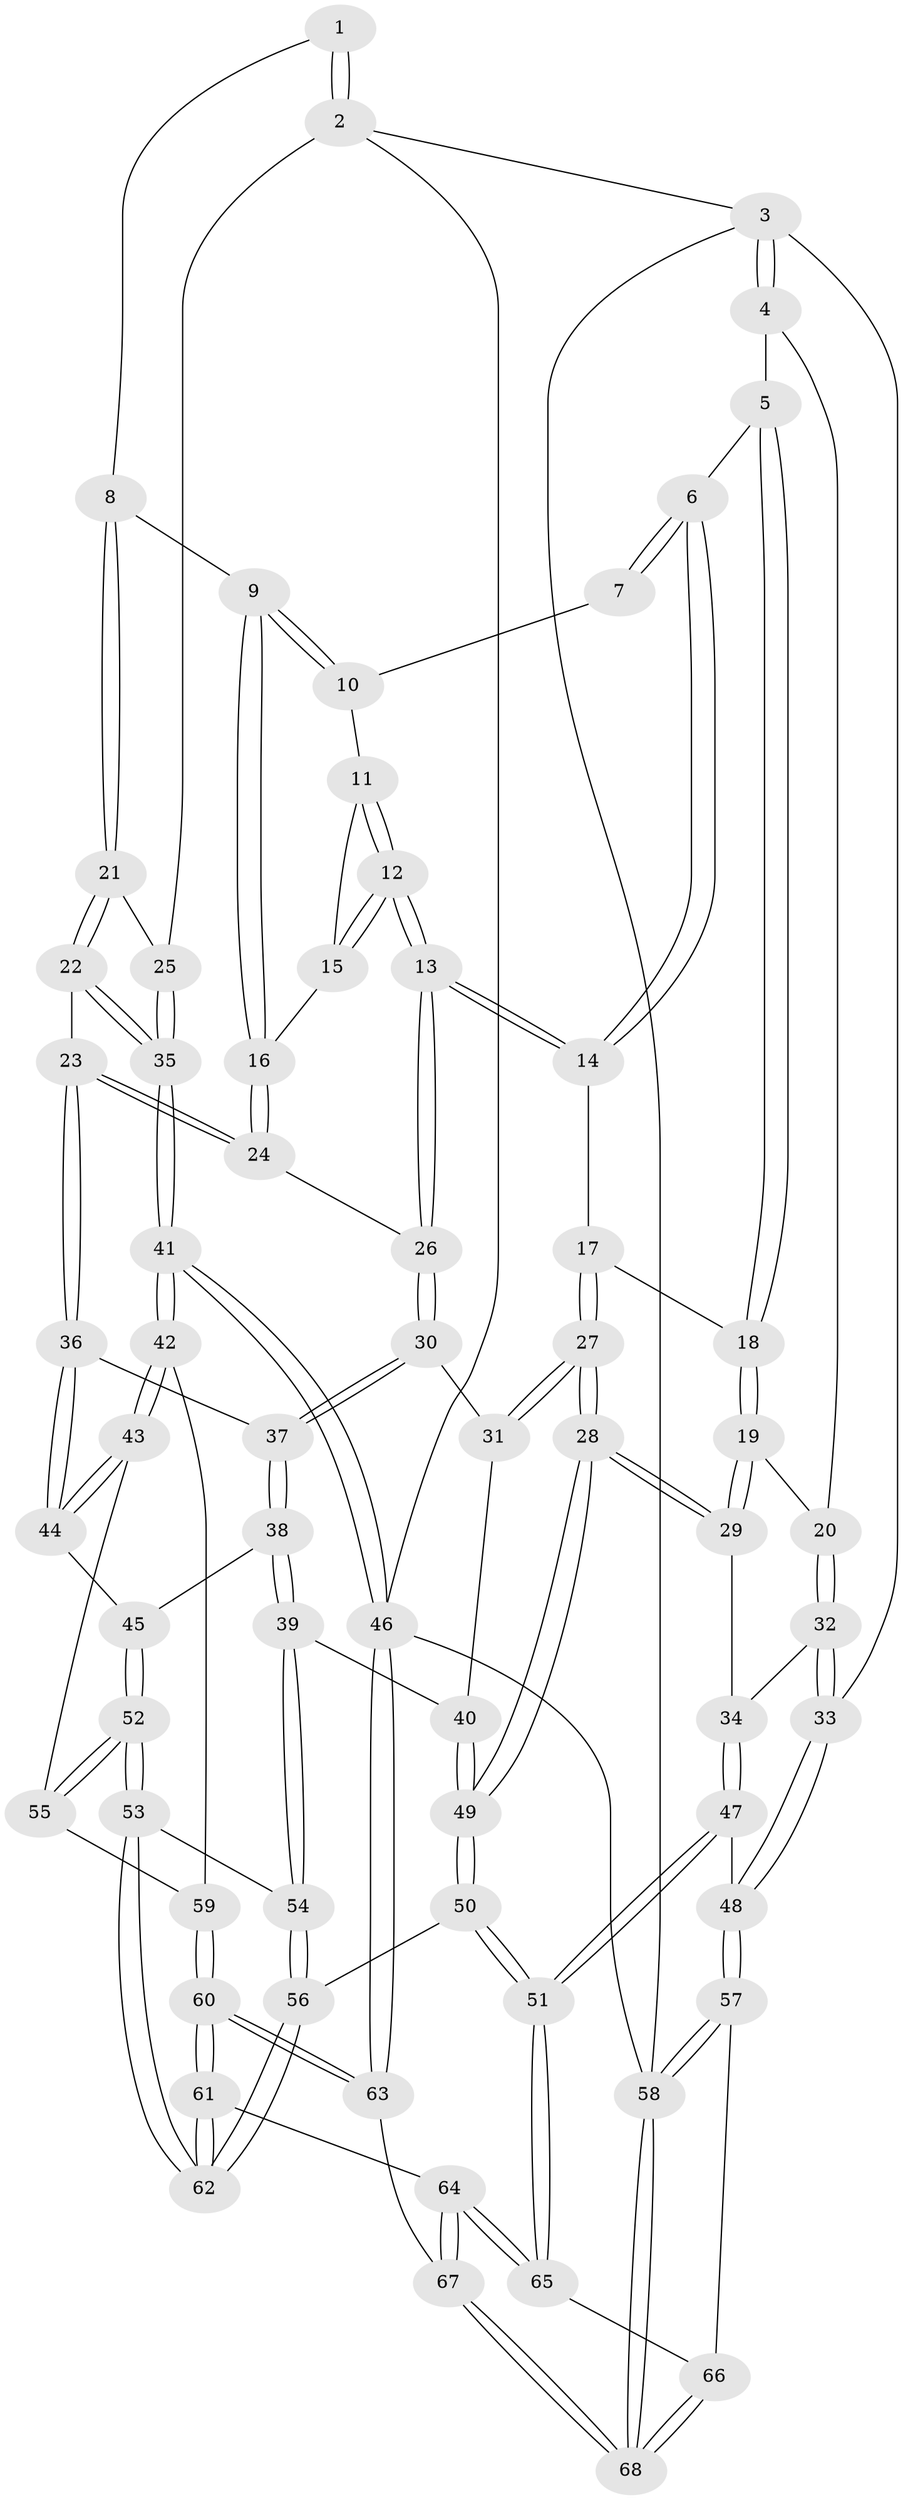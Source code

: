 // coarse degree distribution, {2: 0.0975609756097561, 5: 0.04878048780487805, 4: 0.1951219512195122, 3: 0.6341463414634146, 6: 0.024390243902439025}
// Generated by graph-tools (version 1.1) at 2025/54/03/04/25 22:54:47]
// undirected, 68 vertices, 167 edges
graph export_dot {
  node [color=gray90,style=filled];
  1 [pos="+1+0"];
  2 [pos="+1+0"];
  3 [pos="+0+0"];
  4 [pos="+0+0"];
  5 [pos="+0.35011344649875736+0"];
  6 [pos="+0.3832151127042136+0"];
  7 [pos="+0.4104341185212816+0"];
  8 [pos="+0.7680324734700421+0.10203328738587837"];
  9 [pos="+0.7570756114412779+0.10407236828649931"];
  10 [pos="+0.41220200937581214+0"];
  11 [pos="+0.43382792590075897+0"];
  12 [pos="+0.5212434644525665+0.22461523826957605"];
  13 [pos="+0.5178667523486287+0.24840653586858286"];
  14 [pos="+0.3701254313999357+0.2245125680232202"];
  15 [pos="+0.6569033056784612+0.14921560808658016"];
  16 [pos="+0.6960204444759837+0.15405913225438395"];
  17 [pos="+0.3470531515864536+0.23914974695319086"];
  18 [pos="+0.2559952419074883+0.18708457967436296"];
  19 [pos="+0.17500921179172477+0.2500950267727755"];
  20 [pos="+0.14431132270752928+0.2435528394922192"];
  21 [pos="+0.8659363058547656+0.22127181471117963"];
  22 [pos="+0.8500604298024447+0.3218244023605986"];
  23 [pos="+0.7954814293940067+0.343919823036779"];
  24 [pos="+0.6966031755686346+0.2247642753142579"];
  25 [pos="+1+0"];
  26 [pos="+0.5339965929251981+0.30326660804245376"];
  27 [pos="+0.31094250556159675+0.4009143179974094"];
  28 [pos="+0.30663297519345367+0.40444417765324686"];
  29 [pos="+0.28199162311775083+0.39305088809315275"];
  30 [pos="+0.5340579017532371+0.312780685149976"];
  31 [pos="+0.49487407528392413+0.34744350956154485"];
  32 [pos="+0+0.33998730210722555"];
  33 [pos="+0+0.36286420072637093"];
  34 [pos="+0.14307428340387732+0.42478888835177336"];
  35 [pos="+1+0.47315452622349957"];
  36 [pos="+0.7744259478430511+0.3650332823606519"];
  37 [pos="+0.6304347222136953+0.3810089471603445"];
  38 [pos="+0.6176982841111651+0.48240769374824904"];
  39 [pos="+0.5555826466382702+0.5353108480306221"];
  40 [pos="+0.4984200949365195+0.4734294742758025"];
  41 [pos="+1+0.5728102910925353"];
  42 [pos="+0.9710895273340363+0.5903709258912917"];
  43 [pos="+0.8216243861232931+0.5358753460034451"];
  44 [pos="+0.7764414170755064+0.49095403340896576"];
  45 [pos="+0.6995657769240671+0.5369561118434515"];
  46 [pos="+1+1"];
  47 [pos="+0.10668382921323848+0.642869310291627"];
  48 [pos="+0+0.6290161094754473"];
  49 [pos="+0.32103129919131684+0.5450526440000865"];
  50 [pos="+0.30163399731040685+0.6939736547321138"];
  51 [pos="+0.2892109764954567+0.7012450901438754"];
  52 [pos="+0.6813435067914144+0.6498677264244004"];
  53 [pos="+0.6497177404629796+0.6806034489542676"];
  54 [pos="+0.554245094693139+0.5416843119282336"];
  55 [pos="+0.7487578000587779+0.63889811861069"];
  56 [pos="+0.31136684614012394+0.6952090130282507"];
  57 [pos="+0+0.885986698264859"];
  58 [pos="+0+1"];
  59 [pos="+0.8420980858294377+0.675012649985809"];
  60 [pos="+0.7355370293103926+1"];
  61 [pos="+0.7287111177420877+1"];
  62 [pos="+0.6073438407106581+0.813644329715774"];
  63 [pos="+0.7825190396017426+1"];
  64 [pos="+0.2949831813252234+0.9082070333261888"];
  65 [pos="+0.2688684170584845+0.7818210328837539"];
  66 [pos="+0.15943420888632184+0.8597536245133455"];
  67 [pos="+0.26914814200936443+1"];
  68 [pos="+0+1"];
  1 -- 2;
  1 -- 2;
  1 -- 8;
  2 -- 3;
  2 -- 25;
  2 -- 46;
  3 -- 4;
  3 -- 4;
  3 -- 33;
  3 -- 58;
  4 -- 5;
  4 -- 20;
  5 -- 6;
  5 -- 18;
  5 -- 18;
  6 -- 7;
  6 -- 7;
  6 -- 14;
  6 -- 14;
  7 -- 10;
  8 -- 9;
  8 -- 21;
  8 -- 21;
  9 -- 10;
  9 -- 10;
  9 -- 16;
  9 -- 16;
  10 -- 11;
  11 -- 12;
  11 -- 12;
  11 -- 15;
  12 -- 13;
  12 -- 13;
  12 -- 15;
  12 -- 15;
  13 -- 14;
  13 -- 14;
  13 -- 26;
  13 -- 26;
  14 -- 17;
  15 -- 16;
  16 -- 24;
  16 -- 24;
  17 -- 18;
  17 -- 27;
  17 -- 27;
  18 -- 19;
  18 -- 19;
  19 -- 20;
  19 -- 29;
  19 -- 29;
  20 -- 32;
  20 -- 32;
  21 -- 22;
  21 -- 22;
  21 -- 25;
  22 -- 23;
  22 -- 35;
  22 -- 35;
  23 -- 24;
  23 -- 24;
  23 -- 36;
  23 -- 36;
  24 -- 26;
  25 -- 35;
  25 -- 35;
  26 -- 30;
  26 -- 30;
  27 -- 28;
  27 -- 28;
  27 -- 31;
  27 -- 31;
  28 -- 29;
  28 -- 29;
  28 -- 49;
  28 -- 49;
  29 -- 34;
  30 -- 31;
  30 -- 37;
  30 -- 37;
  31 -- 40;
  32 -- 33;
  32 -- 33;
  32 -- 34;
  33 -- 48;
  33 -- 48;
  34 -- 47;
  34 -- 47;
  35 -- 41;
  35 -- 41;
  36 -- 37;
  36 -- 44;
  36 -- 44;
  37 -- 38;
  37 -- 38;
  38 -- 39;
  38 -- 39;
  38 -- 45;
  39 -- 40;
  39 -- 54;
  39 -- 54;
  40 -- 49;
  40 -- 49;
  41 -- 42;
  41 -- 42;
  41 -- 46;
  41 -- 46;
  42 -- 43;
  42 -- 43;
  42 -- 59;
  43 -- 44;
  43 -- 44;
  43 -- 55;
  44 -- 45;
  45 -- 52;
  45 -- 52;
  46 -- 63;
  46 -- 63;
  46 -- 58;
  47 -- 48;
  47 -- 51;
  47 -- 51;
  48 -- 57;
  48 -- 57;
  49 -- 50;
  49 -- 50;
  50 -- 51;
  50 -- 51;
  50 -- 56;
  51 -- 65;
  51 -- 65;
  52 -- 53;
  52 -- 53;
  52 -- 55;
  52 -- 55;
  53 -- 54;
  53 -- 62;
  53 -- 62;
  54 -- 56;
  54 -- 56;
  55 -- 59;
  56 -- 62;
  56 -- 62;
  57 -- 58;
  57 -- 58;
  57 -- 66;
  58 -- 68;
  58 -- 68;
  59 -- 60;
  59 -- 60;
  60 -- 61;
  60 -- 61;
  60 -- 63;
  60 -- 63;
  61 -- 62;
  61 -- 62;
  61 -- 64;
  63 -- 67;
  64 -- 65;
  64 -- 65;
  64 -- 67;
  64 -- 67;
  65 -- 66;
  66 -- 68;
  66 -- 68;
  67 -- 68;
  67 -- 68;
}
